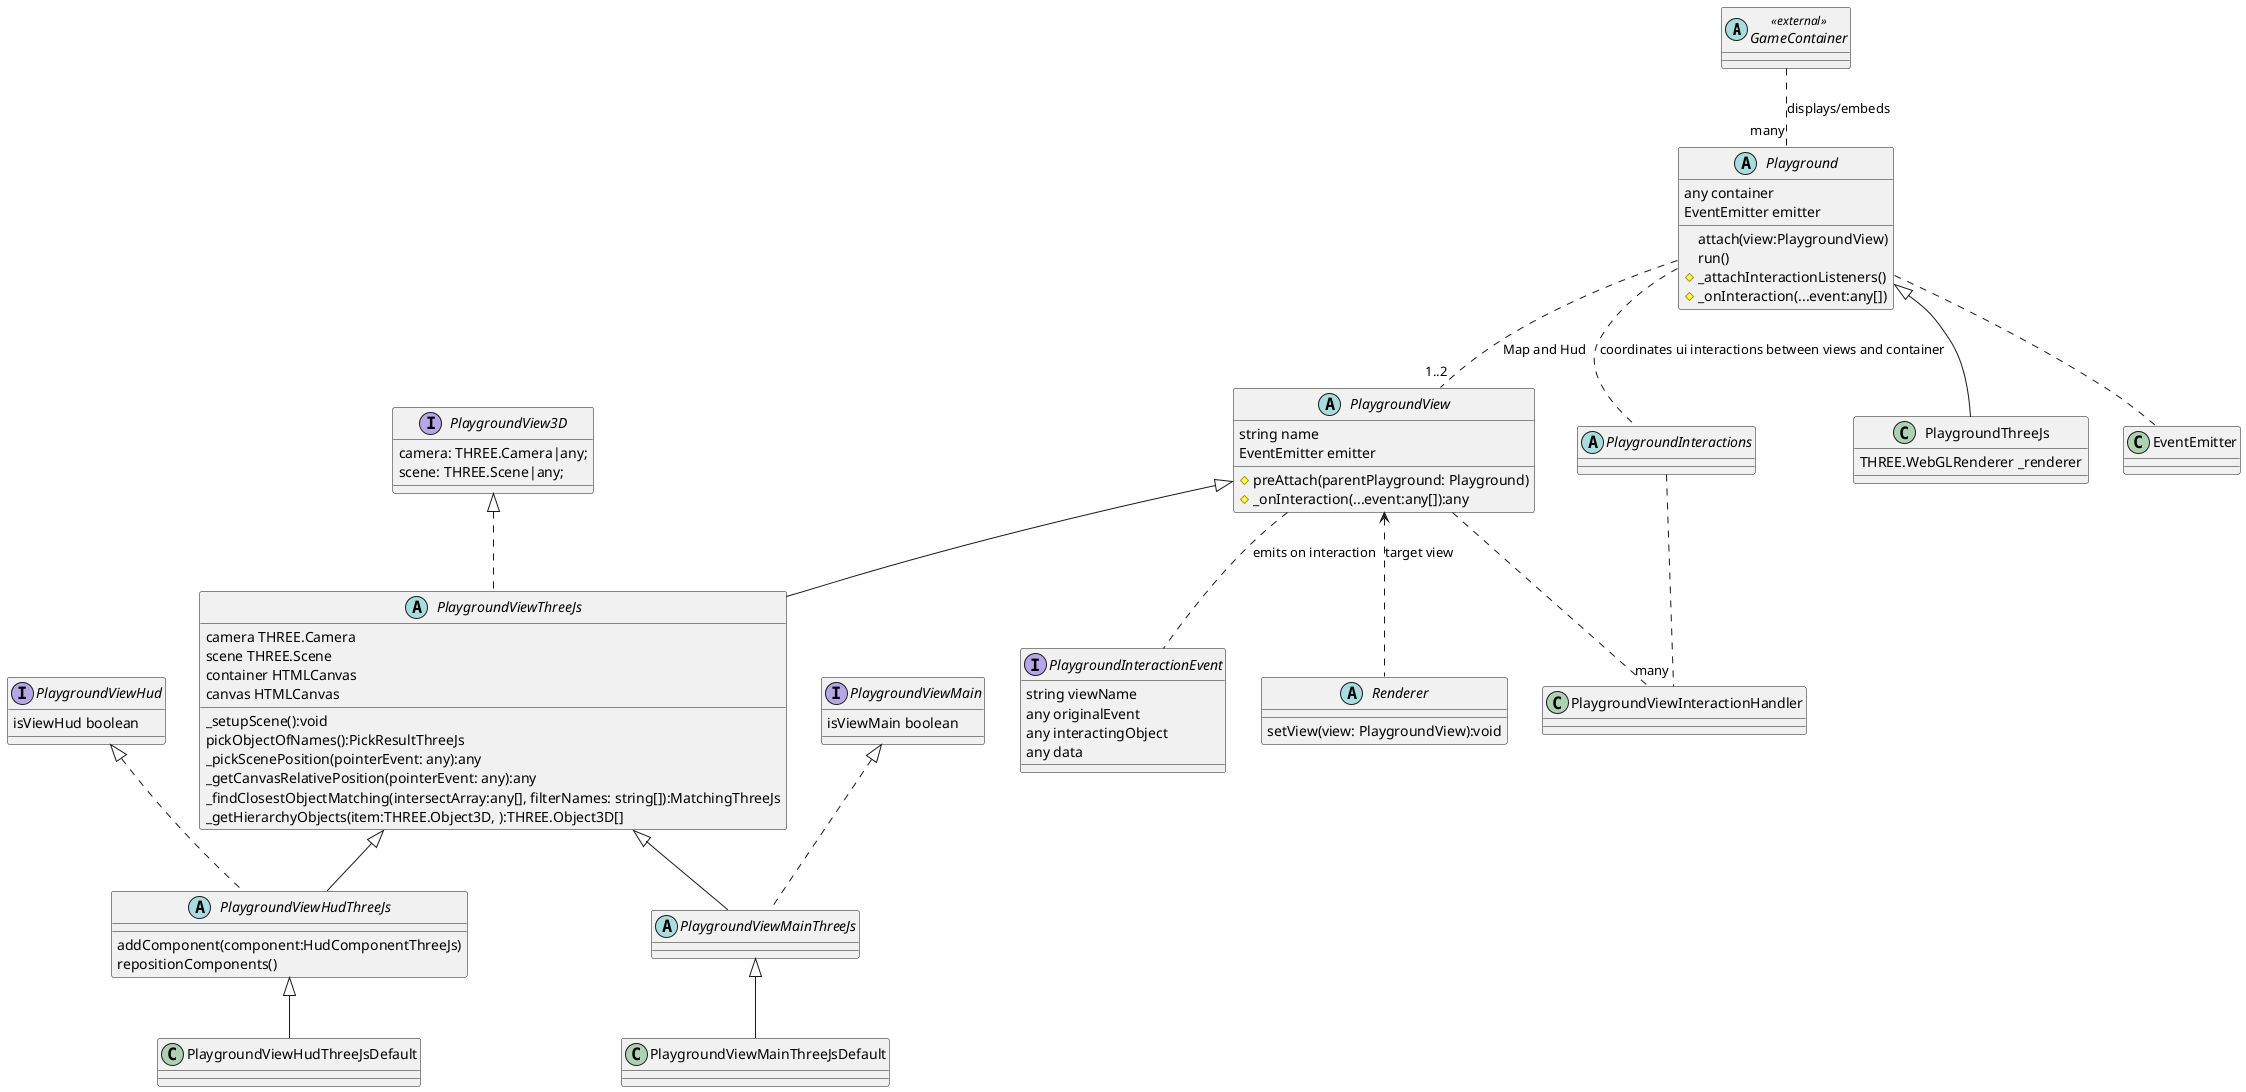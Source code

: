 @startuml


abstract class GameContainer <<external>> {    
}


abstract class Playground {    
  {field} any container
  {field} EventEmitter emitter
  {method} attach(view:PlaygroundView)
  {method} run()
  {method} #_attachInteractionListeners()
  {method} #_onInteraction(...event:any[])
}

abstract class PlaygroundView {  
  {field} string name
  {field} EventEmitter emitter
  {method} #preAttach(parentPlayground: Playground)
  {method} #_onInteraction(...event:any[]):any
}

interface PlaygroundViewMain {   
  {field} isViewMain boolean
}

interface PlaygroundViewHud {   
   {field} isViewHud boolean
}

interface PlaygroundView3D {
  {field} camera: THREE.Camera|any;
  {field} scene: THREE.Scene|any;
}

abstract class PlaygroundViewThreeJs {
  {field} camera THREE.Camera
  {field} scene THREE.Scene
  {field} container HTMLCanvas 
  {field} canvas HTMLCanvas
  {method} _setupScene():void
  {method} pickObjectOfNames():PickResultThreeJs
  {method} _pickScenePosition(pointerEvent: any):any
  {method} _getCanvasRelativePosition(pointerEvent: any):any
  {method} _findClosestObjectMatching(intersectArray:any[], filterNames: string[]):MatchingThreeJs
  {method} _getHierarchyObjects(item:THREE.Object3D, ):THREE.Object3D[]
}

interface PlaygroundInteractionEvent{
  {field} string viewName
  {field} any originalEvent
  {field} any interactingObject
  {field} any data
}

class PlaygroundThreeJs {
  {field} THREE.WebGLRenderer _renderer
}

abstract class PlaygroundViewHudThreeJs {
  {method} addComponent(component:HudComponentThreeJs)
  {method} repositionComponents()
}
abstract class PlaygroundViewMainThreeJs {}

abstract class Renderer {
  {method} setView(view: PlaygroundView):void
}

abstract class PlaygroundInteractions {    
}
GameContainer .. "many" Playground : displays/embeds
Playground .. "1..2" PlaygroundView : Map and Hud
PlaygroundInteractions .. "many" PlaygroundViewInteractionHandler
PlaygroundView .. PlaygroundViewInteractionHandler
Playground .. PlaygroundInteractions : coordinates ui interactions between views and container
PlaygroundView <|-- PlaygroundViewThreeJs
PlaygroundView3D <|.. PlaygroundViewThreeJs

PlaygroundViewMain <|.. PlaygroundViewMainThreeJs
PlaygroundViewThreeJs <|-- PlaygroundViewMainThreeJs
PlaygroundViewMainThreeJs <|-- PlaygroundViewMainThreeJsDefault
PlaygroundViewHudThreeJs <|-- PlaygroundViewHudThreeJsDefault
PlaygroundViewHud <|.. PlaygroundViewHudThreeJs
PlaygroundViewThreeJs <|-- PlaygroundViewHudThreeJs
Playground <|-- PlaygroundThreeJs
Playground .. EventEmitter
PlaygroundView .. PlaygroundInteractionEvent : emits on interaction

PlaygroundView <.. Renderer : target view
@enduml